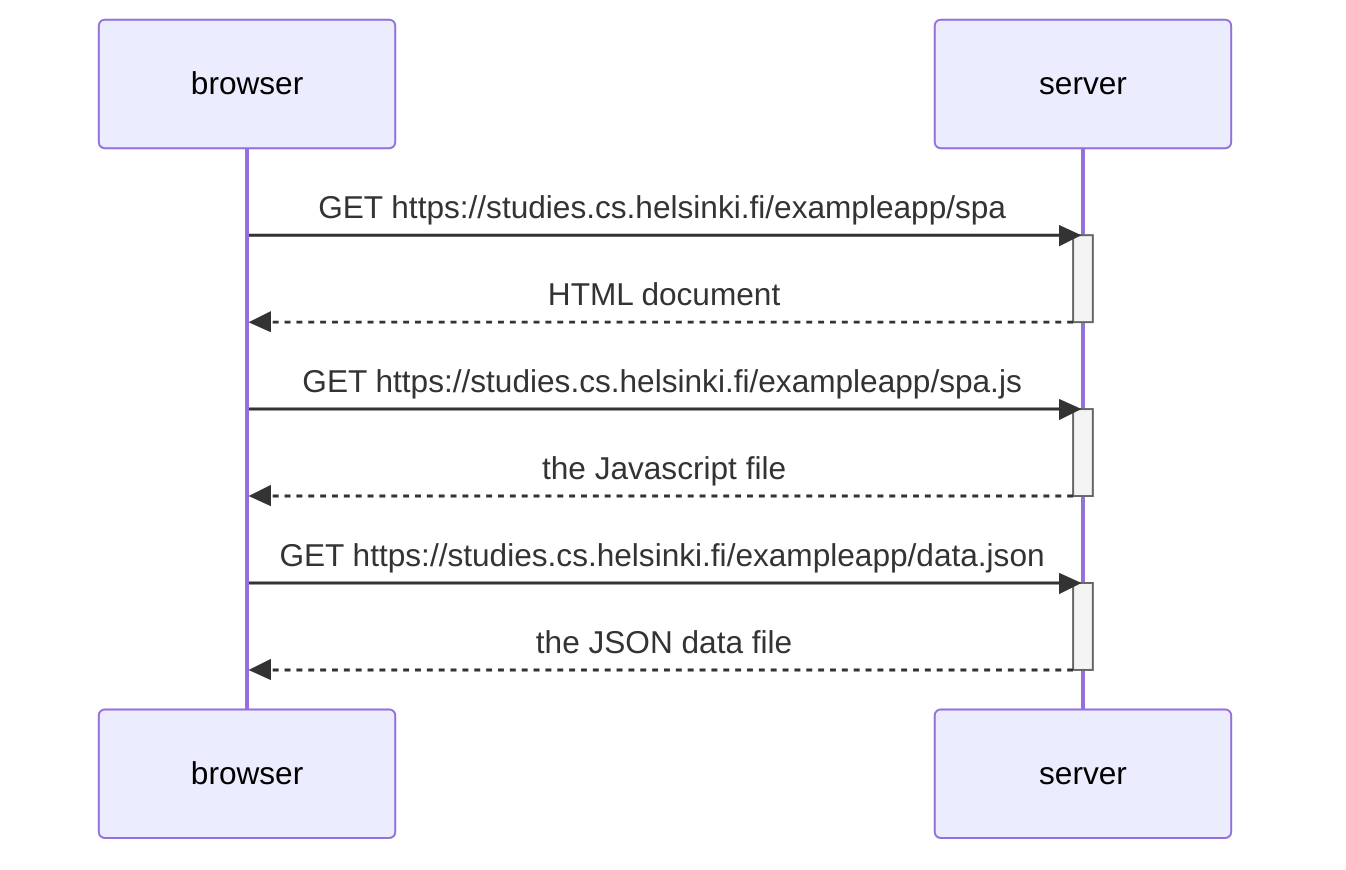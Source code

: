 sequenceDiagram
    participant browser
    participant server

    browser->>server: GET https://studies.cs.helsinki.fi/exampleapp/spa
    activate server
    server-->>browser: HTML document
    deactivate server

    browser->>server: GET https://studies.cs.helsinki.fi/exampleapp/spa.js
    activate server
    server-->>browser: the Javascript file
    deactivate server

    browser->>server: GET https://studies.cs.helsinki.fi/exampleapp/data.json
    activate server
    server-->>browser: the JSON data file
    deactivate server